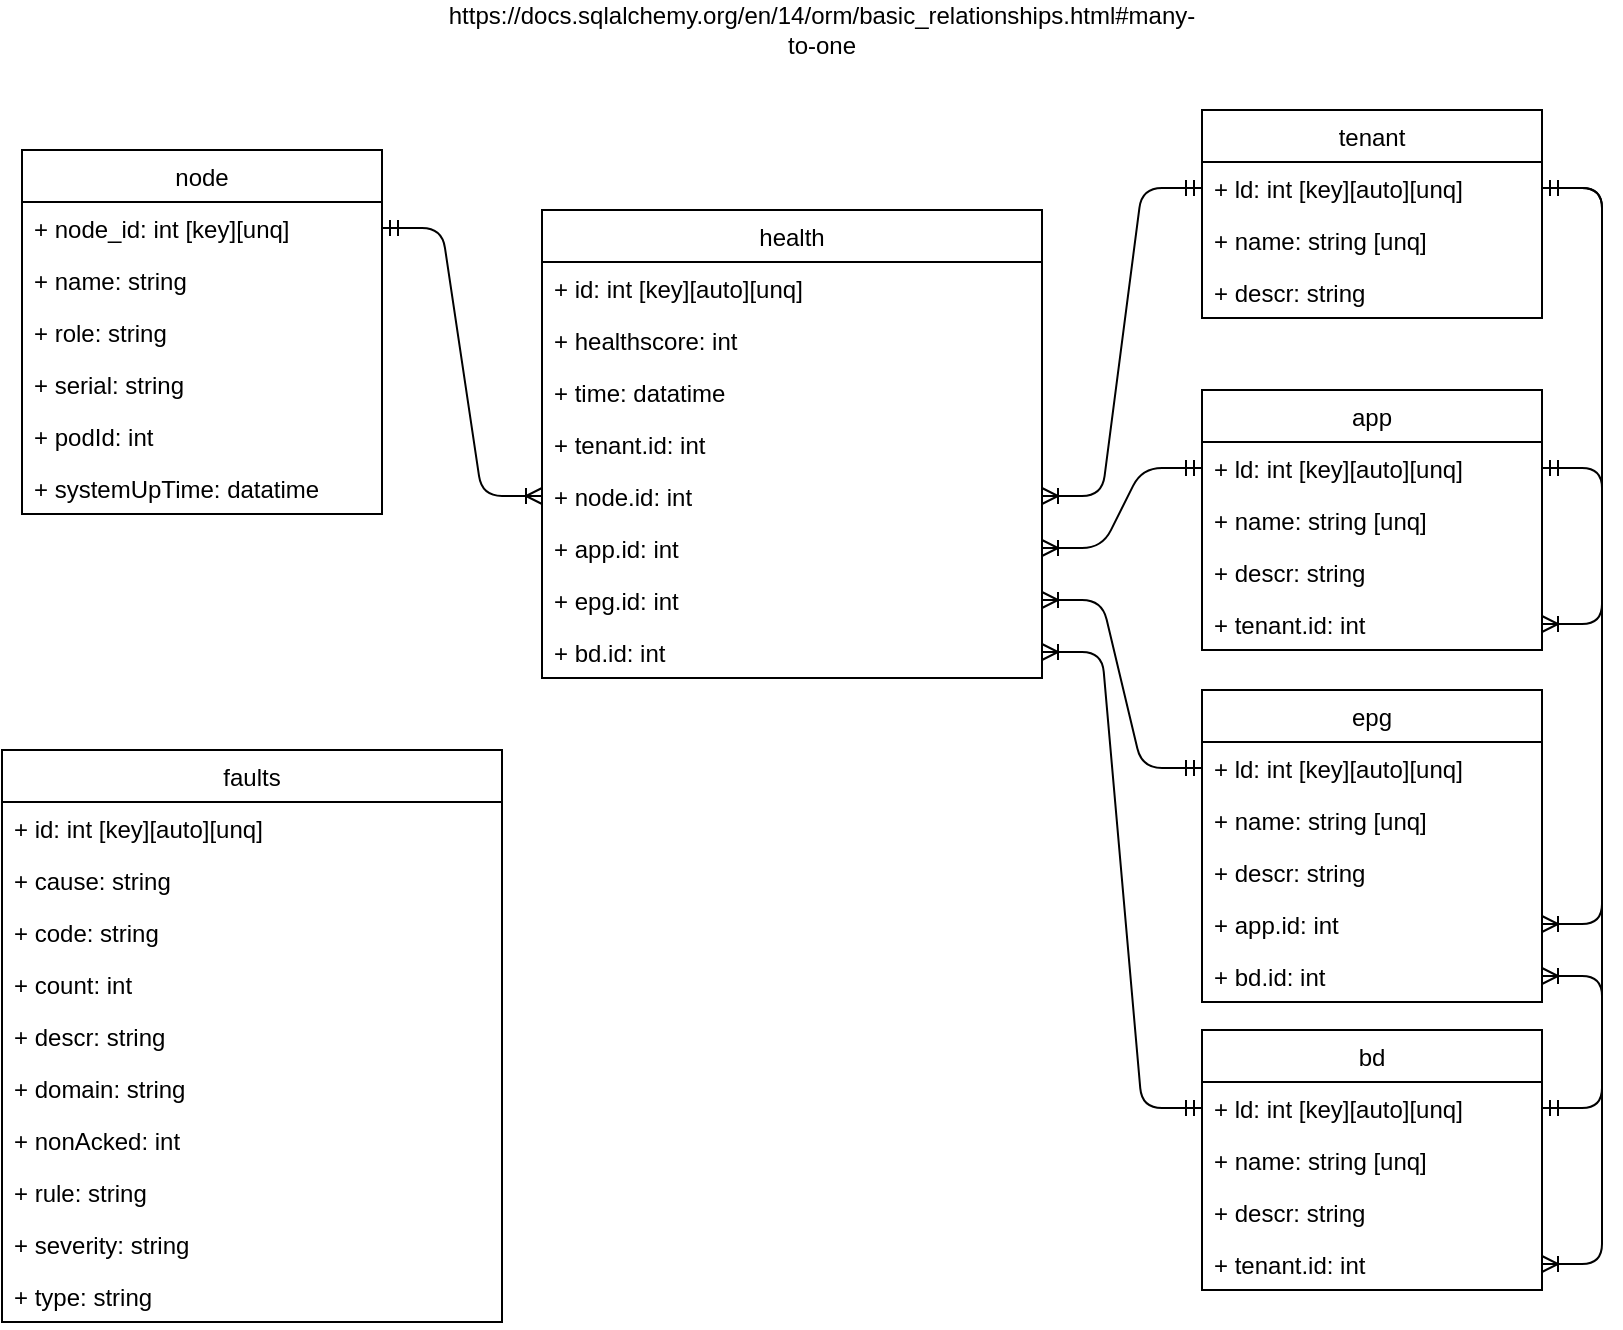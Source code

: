 <mxfile version="14.1.8" type="device" pages="2"><diagram id="C5RBs43oDa-KdzZeNtuy" name="Page-1"><mxGraphModel dx="1422" dy="811" grid="1" gridSize="10" guides="1" tooltips="1" connect="1" arrows="1" fold="1" page="1" pageScale="1" pageWidth="827" pageHeight="1169" math="0" shadow="0"><root><mxCell id="WIyWlLk6GJQsqaUBKTNV-0"/><mxCell id="WIyWlLk6GJQsqaUBKTNV-1" parent="WIyWlLk6GJQsqaUBKTNV-0"/><mxCell id="ddPzQo8KcSWWM5uwBzxw-0" value="tenant" style="swimlane;fontStyle=0;childLayout=stackLayout;horizontal=1;startSize=26;fillColor=none;horizontalStack=0;resizeParent=1;resizeParentMax=0;resizeLast=0;collapsible=1;marginBottom=0;" parent="WIyWlLk6GJQsqaUBKTNV-1" vertex="1"><mxGeometry x="630" y="80" width="170" height="104" as="geometry"/></mxCell><mxCell id="ddPzQo8KcSWWM5uwBzxw-1" value="+ ld: int [key][auto][unq]" style="text;strokeColor=none;fillColor=none;align=left;verticalAlign=top;spacingLeft=4;spacingRight=4;overflow=hidden;rotatable=0;points=[[0,0.5],[1,0.5]];portConstraint=eastwest;" parent="ddPzQo8KcSWWM5uwBzxw-0" vertex="1"><mxGeometry y="26" width="170" height="26" as="geometry"/></mxCell><mxCell id="ddPzQo8KcSWWM5uwBzxw-2" value="+ name: string [unq]" style="text;strokeColor=none;fillColor=none;align=left;verticalAlign=top;spacingLeft=4;spacingRight=4;overflow=hidden;rotatable=0;points=[[0,0.5],[1,0.5]];portConstraint=eastwest;" parent="ddPzQo8KcSWWM5uwBzxw-0" vertex="1"><mxGeometry y="52" width="170" height="26" as="geometry"/></mxCell><mxCell id="ddPzQo8KcSWWM5uwBzxw-3" value="+ descr: string" style="text;strokeColor=none;fillColor=none;align=left;verticalAlign=top;spacingLeft=4;spacingRight=4;overflow=hidden;rotatable=0;points=[[0,0.5],[1,0.5]];portConstraint=eastwest;" parent="ddPzQo8KcSWWM5uwBzxw-0" vertex="1"><mxGeometry y="78" width="170" height="26" as="geometry"/></mxCell><mxCell id="F-f1zTko1xVjlr15sMWr-0" value="health" style="swimlane;fontStyle=0;childLayout=stackLayout;horizontal=1;startSize=26;fillColor=none;horizontalStack=0;resizeParent=1;resizeParentMax=0;resizeLast=0;collapsible=1;marginBottom=0;" parent="WIyWlLk6GJQsqaUBKTNV-1" vertex="1"><mxGeometry x="300" y="130" width="250" height="234" as="geometry"/></mxCell><mxCell id="F-f1zTko1xVjlr15sMWr-1" value="+ id: int [key][auto][unq]" style="text;strokeColor=none;fillColor=none;align=left;verticalAlign=top;spacingLeft=4;spacingRight=4;overflow=hidden;rotatable=0;points=[[0,0.5],[1,0.5]];portConstraint=eastwest;" parent="F-f1zTko1xVjlr15sMWr-0" vertex="1"><mxGeometry y="26" width="250" height="26" as="geometry"/></mxCell><mxCell id="F-f1zTko1xVjlr15sMWr-2" value="+ healthscore: int" style="text;strokeColor=none;fillColor=none;align=left;verticalAlign=top;spacingLeft=4;spacingRight=4;overflow=hidden;rotatable=0;points=[[0,0.5],[1,0.5]];portConstraint=eastwest;" parent="F-f1zTko1xVjlr15sMWr-0" vertex="1"><mxGeometry y="52" width="250" height="26" as="geometry"/></mxCell><mxCell id="F-f1zTko1xVjlr15sMWr-5" value="+ time: datatime" style="text;strokeColor=none;fillColor=none;align=left;verticalAlign=top;spacingLeft=4;spacingRight=4;overflow=hidden;rotatable=0;points=[[0,0.5],[1,0.5]];portConstraint=eastwest;" parent="F-f1zTko1xVjlr15sMWr-0" vertex="1"><mxGeometry y="78" width="250" height="26" as="geometry"/></mxCell><mxCell id="F-f1zTko1xVjlr15sMWr-4" value="+ tenant.id: int" style="text;strokeColor=none;fillColor=none;align=left;verticalAlign=top;spacingLeft=4;spacingRight=4;overflow=hidden;rotatable=0;points=[[0,0.5],[1,0.5]];portConstraint=eastwest;" parent="F-f1zTko1xVjlr15sMWr-0" vertex="1"><mxGeometry y="104" width="250" height="26" as="geometry"/></mxCell><mxCell id="F-f1zTko1xVjlr15sMWr-22" value="+ node.id: int" style="text;strokeColor=none;fillColor=none;align=left;verticalAlign=top;spacingLeft=4;spacingRight=4;overflow=hidden;rotatable=0;points=[[0,0.5],[1,0.5]];portConstraint=eastwest;" parent="F-f1zTko1xVjlr15sMWr-0" vertex="1"><mxGeometry y="130" width="250" height="26" as="geometry"/></mxCell><mxCell id="dQs2HiJpkfnPpJVC-9Py-6" value="+ app.id: int" style="text;strokeColor=none;fillColor=none;align=left;verticalAlign=top;spacingLeft=4;spacingRight=4;overflow=hidden;rotatable=0;points=[[0,0.5],[1,0.5]];portConstraint=eastwest;" parent="F-f1zTko1xVjlr15sMWr-0" vertex="1"><mxGeometry y="156" width="250" height="26" as="geometry"/></mxCell><mxCell id="dQs2HiJpkfnPpJVC-9Py-15" value="+ epg.id: int" style="text;strokeColor=none;fillColor=none;align=left;verticalAlign=top;spacingLeft=4;spacingRight=4;overflow=hidden;rotatable=0;points=[[0,0.5],[1,0.5]];portConstraint=eastwest;" parent="F-f1zTko1xVjlr15sMWr-0" vertex="1"><mxGeometry y="182" width="250" height="26" as="geometry"/></mxCell><mxCell id="dQs2HiJpkfnPpJVC-9Py-24" value="+ bd.id: int" style="text;strokeColor=none;fillColor=none;align=left;verticalAlign=top;spacingLeft=4;spacingRight=4;overflow=hidden;rotatable=0;points=[[0,0.5],[1,0.5]];portConstraint=eastwest;" parent="F-f1zTko1xVjlr15sMWr-0" vertex="1"><mxGeometry y="208" width="250" height="26" as="geometry"/></mxCell><mxCell id="F-f1zTko1xVjlr15sMWr-7" value="node" style="swimlane;fontStyle=0;childLayout=stackLayout;horizontal=1;startSize=26;fillColor=none;horizontalStack=0;resizeParent=1;resizeParentMax=0;resizeLast=0;collapsible=1;marginBottom=0;" parent="WIyWlLk6GJQsqaUBKTNV-1" vertex="1"><mxGeometry x="40" y="100" width="180" height="182" as="geometry"/></mxCell><mxCell id="F-f1zTko1xVjlr15sMWr-8" value="+ node_id: int [key][unq]" style="text;strokeColor=none;fillColor=none;align=left;verticalAlign=top;spacingLeft=4;spacingRight=4;overflow=hidden;rotatable=0;points=[[0,0.5],[1,0.5]];portConstraint=eastwest;" parent="F-f1zTko1xVjlr15sMWr-7" vertex="1"><mxGeometry y="26" width="180" height="26" as="geometry"/></mxCell><mxCell id="F-f1zTko1xVjlr15sMWr-9" value="+ name: string" style="text;strokeColor=none;fillColor=none;align=left;verticalAlign=top;spacingLeft=4;spacingRight=4;overflow=hidden;rotatable=0;points=[[0,0.5],[1,0.5]];portConstraint=eastwest;" parent="F-f1zTko1xVjlr15sMWr-7" vertex="1"><mxGeometry y="52" width="180" height="26" as="geometry"/></mxCell><mxCell id="F-f1zTko1xVjlr15sMWr-10" value="+ role: string" style="text;strokeColor=none;fillColor=none;align=left;verticalAlign=top;spacingLeft=4;spacingRight=4;overflow=hidden;rotatable=0;points=[[0,0.5],[1,0.5]];portConstraint=eastwest;" parent="F-f1zTko1xVjlr15sMWr-7" vertex="1"><mxGeometry y="78" width="180" height="26" as="geometry"/></mxCell><mxCell id="F-f1zTko1xVjlr15sMWr-13" value="+ serial: string" style="text;strokeColor=none;fillColor=none;align=left;verticalAlign=top;spacingLeft=4;spacingRight=4;overflow=hidden;rotatable=0;points=[[0,0.5],[1,0.5]];portConstraint=eastwest;" parent="F-f1zTko1xVjlr15sMWr-7" vertex="1"><mxGeometry y="104" width="180" height="26" as="geometry"/></mxCell><mxCell id="F-f1zTko1xVjlr15sMWr-16" value="+ podId: int" style="text;strokeColor=none;fillColor=none;align=left;verticalAlign=top;spacingLeft=4;spacingRight=4;overflow=hidden;rotatable=0;points=[[0,0.5],[1,0.5]];portConstraint=eastwest;" parent="F-f1zTko1xVjlr15sMWr-7" vertex="1"><mxGeometry y="130" width="180" height="26" as="geometry"/></mxCell><mxCell id="F-f1zTko1xVjlr15sMWr-14" value="+ systemUpTime: datatime" style="text;strokeColor=none;fillColor=none;align=left;verticalAlign=top;spacingLeft=4;spacingRight=4;overflow=hidden;rotatable=0;points=[[0,0.5],[1,0.5]];portConstraint=eastwest;" parent="F-f1zTko1xVjlr15sMWr-7" vertex="1"><mxGeometry y="156" width="180" height="26" as="geometry"/></mxCell><mxCell id="F-f1zTko1xVjlr15sMWr-19" value="" style="edgeStyle=entityRelationEdgeStyle;fontSize=12;html=1;endArrow=ERoneToMany;startArrow=ERmandOne;" parent="WIyWlLk6GJQsqaUBKTNV-1" source="F-f1zTko1xVjlr15sMWr-8" target="F-f1zTko1xVjlr15sMWr-22" edge="1"><mxGeometry width="100" height="100" relative="1" as="geometry"><mxPoint x="640" y="237.0" as="sourcePoint"/><mxPoint x="570" y="229" as="targetPoint"/></mxGeometry></mxCell><UserObject label="https://docs.sqlalchemy.org/en/14/orm/basic_relationships.html#many-to-one" link="https://docs.sqlalchemy.org/en/14/orm/basic_relationships.html#many-to-one" id="F-f1zTko1xVjlr15sMWr-21"><mxCell style="text;html=1;strokeColor=none;fillColor=none;align=center;verticalAlign=middle;whiteSpace=wrap;rounded=0;" parent="WIyWlLk6GJQsqaUBKTNV-1" vertex="1"><mxGeometry x="420" y="30" width="40" height="20" as="geometry"/></mxCell></UserObject><mxCell id="F-f1zTko1xVjlr15sMWr-23" value="" style="edgeStyle=entityRelationEdgeStyle;fontSize=12;html=1;endArrow=ERoneToMany;startArrow=ERmandOne;" parent="WIyWlLk6GJQsqaUBKTNV-1" source="ddPzQo8KcSWWM5uwBzxw-1" target="F-f1zTko1xVjlr15sMWr-22" edge="1"><mxGeometry width="100" height="100" relative="1" as="geometry"><mxPoint x="240.0" y="107.0" as="sourcePoint"/><mxPoint x="320" y="359" as="targetPoint"/></mxGeometry></mxCell><mxCell id="dQs2HiJpkfnPpJVC-9Py-0" value="app" style="swimlane;fontStyle=0;childLayout=stackLayout;horizontal=1;startSize=26;fillColor=none;horizontalStack=0;resizeParent=1;resizeParentMax=0;resizeLast=0;collapsible=1;marginBottom=0;" parent="WIyWlLk6GJQsqaUBKTNV-1" vertex="1"><mxGeometry x="630" y="220" width="170" height="130" as="geometry"/></mxCell><mxCell id="dQs2HiJpkfnPpJVC-9Py-1" value="+ ld: int [key][auto][unq]" style="text;strokeColor=none;fillColor=none;align=left;verticalAlign=top;spacingLeft=4;spacingRight=4;overflow=hidden;rotatable=0;points=[[0,0.5],[1,0.5]];portConstraint=eastwest;" parent="dQs2HiJpkfnPpJVC-9Py-0" vertex="1"><mxGeometry y="26" width="170" height="26" as="geometry"/></mxCell><mxCell id="dQs2HiJpkfnPpJVC-9Py-2" value="+ name: string [unq]" style="text;strokeColor=none;fillColor=none;align=left;verticalAlign=top;spacingLeft=4;spacingRight=4;overflow=hidden;rotatable=0;points=[[0,0.5],[1,0.5]];portConstraint=eastwest;" parent="dQs2HiJpkfnPpJVC-9Py-0" vertex="1"><mxGeometry y="52" width="170" height="26" as="geometry"/></mxCell><mxCell id="dQs2HiJpkfnPpJVC-9Py-3" value="+ descr: string" style="text;strokeColor=none;fillColor=none;align=left;verticalAlign=top;spacingLeft=4;spacingRight=4;overflow=hidden;rotatable=0;points=[[0,0.5],[1,0.5]];portConstraint=eastwest;" parent="dQs2HiJpkfnPpJVC-9Py-0" vertex="1"><mxGeometry y="78" width="170" height="26" as="geometry"/></mxCell><mxCell id="dQs2HiJpkfnPpJVC-9Py-4" value="+ tenant.id: int" style="text;strokeColor=none;fillColor=none;align=left;verticalAlign=top;spacingLeft=4;spacingRight=4;overflow=hidden;rotatable=0;points=[[0,0.5],[1,0.5]];portConstraint=eastwest;" parent="dQs2HiJpkfnPpJVC-9Py-0" vertex="1"><mxGeometry y="104" width="170" height="26" as="geometry"/></mxCell><mxCell id="dQs2HiJpkfnPpJVC-9Py-5" value="" style="edgeStyle=entityRelationEdgeStyle;fontSize=12;html=1;endArrow=ERoneToMany;startArrow=ERmandOne;" parent="WIyWlLk6GJQsqaUBKTNV-1" source="ddPzQo8KcSWWM5uwBzxw-1" target="dQs2HiJpkfnPpJVC-9Py-4" edge="1"><mxGeometry width="100" height="100" relative="1" as="geometry"><mxPoint x="640" y="149" as="sourcePoint"/><mxPoint x="560" y="283" as="targetPoint"/></mxGeometry></mxCell><mxCell id="dQs2HiJpkfnPpJVC-9Py-7" value="epg" style="swimlane;fontStyle=0;childLayout=stackLayout;horizontal=1;startSize=26;fillColor=none;horizontalStack=0;resizeParent=1;resizeParentMax=0;resizeLast=0;collapsible=1;marginBottom=0;" parent="WIyWlLk6GJQsqaUBKTNV-1" vertex="1"><mxGeometry x="630" y="370" width="170" height="156" as="geometry"/></mxCell><mxCell id="dQs2HiJpkfnPpJVC-9Py-8" value="+ ld: int [key][auto][unq]" style="text;strokeColor=none;fillColor=none;align=left;verticalAlign=top;spacingLeft=4;spacingRight=4;overflow=hidden;rotatable=0;points=[[0,0.5],[1,0.5]];portConstraint=eastwest;" parent="dQs2HiJpkfnPpJVC-9Py-7" vertex="1"><mxGeometry y="26" width="170" height="26" as="geometry"/></mxCell><mxCell id="dQs2HiJpkfnPpJVC-9Py-9" value="+ name: string [unq]" style="text;strokeColor=none;fillColor=none;align=left;verticalAlign=top;spacingLeft=4;spacingRight=4;overflow=hidden;rotatable=0;points=[[0,0.5],[1,0.5]];portConstraint=eastwest;" parent="dQs2HiJpkfnPpJVC-9Py-7" vertex="1"><mxGeometry y="52" width="170" height="26" as="geometry"/></mxCell><mxCell id="dQs2HiJpkfnPpJVC-9Py-10" value="+ descr: string" style="text;strokeColor=none;fillColor=none;align=left;verticalAlign=top;spacingLeft=4;spacingRight=4;overflow=hidden;rotatable=0;points=[[0,0.5],[1,0.5]];portConstraint=eastwest;" parent="dQs2HiJpkfnPpJVC-9Py-7" vertex="1"><mxGeometry y="78" width="170" height="26" as="geometry"/></mxCell><mxCell id="dQs2HiJpkfnPpJVC-9Py-11" value="+ app.id: int" style="text;strokeColor=none;fillColor=none;align=left;verticalAlign=top;spacingLeft=4;spacingRight=4;overflow=hidden;rotatable=0;points=[[0,0.5],[1,0.5]];portConstraint=eastwest;" parent="dQs2HiJpkfnPpJVC-9Py-7" vertex="1"><mxGeometry y="104" width="170" height="26" as="geometry"/></mxCell><mxCell id="dQs2HiJpkfnPpJVC-9Py-22" value="+ bd.id: int" style="text;strokeColor=none;fillColor=none;align=left;verticalAlign=top;spacingLeft=4;spacingRight=4;overflow=hidden;rotatable=0;points=[[0,0.5],[1,0.5]];portConstraint=eastwest;" parent="dQs2HiJpkfnPpJVC-9Py-7" vertex="1"><mxGeometry y="130" width="170" height="26" as="geometry"/></mxCell><mxCell id="dQs2HiJpkfnPpJVC-9Py-12" value="" style="edgeStyle=entityRelationEdgeStyle;fontSize=12;html=1;endArrow=ERoneToMany;startArrow=ERmandOne;" parent="WIyWlLk6GJQsqaUBKTNV-1" source="dQs2HiJpkfnPpJVC-9Py-1" target="dQs2HiJpkfnPpJVC-9Py-6" edge="1"><mxGeometry width="100" height="100" relative="1" as="geometry"><mxPoint x="640" y="149" as="sourcePoint"/><mxPoint x="560" y="283" as="targetPoint"/></mxGeometry></mxCell><mxCell id="dQs2HiJpkfnPpJVC-9Py-13" value="" style="edgeStyle=entityRelationEdgeStyle;fontSize=12;html=1;endArrow=ERoneToMany;startArrow=ERmandOne;" parent="WIyWlLk6GJQsqaUBKTNV-1" source="dQs2HiJpkfnPpJVC-9Py-1" target="dQs2HiJpkfnPpJVC-9Py-11" edge="1"><mxGeometry width="100" height="100" relative="1" as="geometry"><mxPoint x="650" y="159" as="sourcePoint"/><mxPoint x="570" y="293" as="targetPoint"/></mxGeometry></mxCell><mxCell id="dQs2HiJpkfnPpJVC-9Py-16" value="" style="edgeStyle=entityRelationEdgeStyle;fontSize=12;html=1;endArrow=ERoneToMany;startArrow=ERmandOne;" parent="WIyWlLk6GJQsqaUBKTNV-1" source="dQs2HiJpkfnPpJVC-9Py-8" target="dQs2HiJpkfnPpJVC-9Py-15" edge="1"><mxGeometry width="100" height="100" relative="1" as="geometry"><mxPoint x="640" y="339" as="sourcePoint"/><mxPoint x="560" y="309" as="targetPoint"/></mxGeometry></mxCell><mxCell id="dQs2HiJpkfnPpJVC-9Py-17" value="bd" style="swimlane;fontStyle=0;childLayout=stackLayout;horizontal=1;startSize=26;fillColor=none;horizontalStack=0;resizeParent=1;resizeParentMax=0;resizeLast=0;collapsible=1;marginBottom=0;" parent="WIyWlLk6GJQsqaUBKTNV-1" vertex="1"><mxGeometry x="630" y="540" width="170" height="130" as="geometry"/></mxCell><mxCell id="dQs2HiJpkfnPpJVC-9Py-18" value="+ ld: int [key][auto][unq]" style="text;strokeColor=none;fillColor=none;align=left;verticalAlign=top;spacingLeft=4;spacingRight=4;overflow=hidden;rotatable=0;points=[[0,0.5],[1,0.5]];portConstraint=eastwest;" parent="dQs2HiJpkfnPpJVC-9Py-17" vertex="1"><mxGeometry y="26" width="170" height="26" as="geometry"/></mxCell><mxCell id="dQs2HiJpkfnPpJVC-9Py-19" value="+ name: string [unq]" style="text;strokeColor=none;fillColor=none;align=left;verticalAlign=top;spacingLeft=4;spacingRight=4;overflow=hidden;rotatable=0;points=[[0,0.5],[1,0.5]];portConstraint=eastwest;" parent="dQs2HiJpkfnPpJVC-9Py-17" vertex="1"><mxGeometry y="52" width="170" height="26" as="geometry"/></mxCell><mxCell id="dQs2HiJpkfnPpJVC-9Py-20" value="+ descr: string" style="text;strokeColor=none;fillColor=none;align=left;verticalAlign=top;spacingLeft=4;spacingRight=4;overflow=hidden;rotatable=0;points=[[0,0.5],[1,0.5]];portConstraint=eastwest;" parent="dQs2HiJpkfnPpJVC-9Py-17" vertex="1"><mxGeometry y="78" width="170" height="26" as="geometry"/></mxCell><mxCell id="dQs2HiJpkfnPpJVC-9Py-26" value="+ tenant.id: int" style="text;strokeColor=none;fillColor=none;align=left;verticalAlign=top;spacingLeft=4;spacingRight=4;overflow=hidden;rotatable=0;points=[[0,0.5],[1,0.5]];portConstraint=eastwest;" parent="dQs2HiJpkfnPpJVC-9Py-17" vertex="1"><mxGeometry y="104" width="170" height="26" as="geometry"/></mxCell><mxCell id="dQs2HiJpkfnPpJVC-9Py-23" value="" style="edgeStyle=entityRelationEdgeStyle;fontSize=12;html=1;endArrow=ERoneToMany;startArrow=ERmandOne;" parent="WIyWlLk6GJQsqaUBKTNV-1" source="dQs2HiJpkfnPpJVC-9Py-18" target="dQs2HiJpkfnPpJVC-9Py-22" edge="1"><mxGeometry width="100" height="100" relative="1" as="geometry"><mxPoint x="830" y="590" as="sourcePoint"/><mxPoint x="560" y="335" as="targetPoint"/></mxGeometry></mxCell><mxCell id="dQs2HiJpkfnPpJVC-9Py-25" value="" style="edgeStyle=entityRelationEdgeStyle;fontSize=12;html=1;endArrow=ERoneToMany;startArrow=ERmandOne;" parent="WIyWlLk6GJQsqaUBKTNV-1" source="dQs2HiJpkfnPpJVC-9Py-18" target="dQs2HiJpkfnPpJVC-9Py-24" edge="1"><mxGeometry width="100" height="100" relative="1" as="geometry"><mxPoint x="640" y="419" as="sourcePoint"/><mxPoint x="560" y="335" as="targetPoint"/></mxGeometry></mxCell><mxCell id="dQs2HiJpkfnPpJVC-9Py-27" value="" style="edgeStyle=entityRelationEdgeStyle;fontSize=12;html=1;endArrow=ERoneToMany;startArrow=ERmandOne;" parent="WIyWlLk6GJQsqaUBKTNV-1" source="ddPzQo8KcSWWM5uwBzxw-1" target="dQs2HiJpkfnPpJVC-9Py-26" edge="1"><mxGeometry width="100" height="100" relative="1" as="geometry"><mxPoint x="810" y="149" as="sourcePoint"/><mxPoint x="810" y="347" as="targetPoint"/></mxGeometry></mxCell><mxCell id="YKez30mUnWBPjzIg440O-0" value="faults" style="swimlane;fontStyle=0;childLayout=stackLayout;horizontal=1;startSize=26;fillColor=none;horizontalStack=0;resizeParent=1;resizeParentMax=0;resizeLast=0;collapsible=1;marginBottom=0;" vertex="1" parent="WIyWlLk6GJQsqaUBKTNV-1"><mxGeometry x="30" y="400" width="250" height="286" as="geometry"/></mxCell><mxCell id="YKez30mUnWBPjzIg440O-1" value="+ id: int [key][auto][unq]" style="text;strokeColor=none;fillColor=none;align=left;verticalAlign=top;spacingLeft=4;spacingRight=4;overflow=hidden;rotatable=0;points=[[0,0.5],[1,0.5]];portConstraint=eastwest;" vertex="1" parent="YKez30mUnWBPjzIg440O-0"><mxGeometry y="26" width="250" height="26" as="geometry"/></mxCell><mxCell id="YKez30mUnWBPjzIg440O-6" value="+ cause: string" style="text;strokeColor=none;fillColor=none;align=left;verticalAlign=top;spacingLeft=4;spacingRight=4;overflow=hidden;rotatable=0;points=[[0,0.5],[1,0.5]];portConstraint=eastwest;" vertex="1" parent="YKez30mUnWBPjzIg440O-0"><mxGeometry y="52" width="250" height="26" as="geometry"/></mxCell><mxCell id="YKez30mUnWBPjzIg440O-9" value="+ code: string" style="text;strokeColor=none;fillColor=none;align=left;verticalAlign=top;spacingLeft=4;spacingRight=4;overflow=hidden;rotatable=0;points=[[0,0.5],[1,0.5]];portConstraint=eastwest;" vertex="1" parent="YKez30mUnWBPjzIg440O-0"><mxGeometry y="78" width="250" height="26" as="geometry"/></mxCell><mxCell id="YKez30mUnWBPjzIg440O-10" value="+ count: int" style="text;strokeColor=none;fillColor=none;align=left;verticalAlign=top;spacingLeft=4;spacingRight=4;overflow=hidden;rotatable=0;points=[[0,0.5],[1,0.5]];portConstraint=eastwest;" vertex="1" parent="YKez30mUnWBPjzIg440O-0"><mxGeometry y="104" width="250" height="26" as="geometry"/></mxCell><mxCell id="YKez30mUnWBPjzIg440O-11" value="+ descr: string" style="text;strokeColor=none;fillColor=none;align=left;verticalAlign=top;spacingLeft=4;spacingRight=4;overflow=hidden;rotatable=0;points=[[0,0.5],[1,0.5]];portConstraint=eastwest;" vertex="1" parent="YKez30mUnWBPjzIg440O-0"><mxGeometry y="130" width="250" height="26" as="geometry"/></mxCell><mxCell id="YKez30mUnWBPjzIg440O-12" value="+ domain: string" style="text;strokeColor=none;fillColor=none;align=left;verticalAlign=top;spacingLeft=4;spacingRight=4;overflow=hidden;rotatable=0;points=[[0,0.5],[1,0.5]];portConstraint=eastwest;" vertex="1" parent="YKez30mUnWBPjzIg440O-0"><mxGeometry y="156" width="250" height="26" as="geometry"/></mxCell><mxCell id="YKez30mUnWBPjzIg440O-13" value="+ nonAcked: int" style="text;strokeColor=none;fillColor=none;align=left;verticalAlign=top;spacingLeft=4;spacingRight=4;overflow=hidden;rotatable=0;points=[[0,0.5],[1,0.5]];portConstraint=eastwest;" vertex="1" parent="YKez30mUnWBPjzIg440O-0"><mxGeometry y="182" width="250" height="26" as="geometry"/></mxCell><mxCell id="YKez30mUnWBPjzIg440O-14" value="+ rule: string" style="text;strokeColor=none;fillColor=none;align=left;verticalAlign=top;spacingLeft=4;spacingRight=4;overflow=hidden;rotatable=0;points=[[0,0.5],[1,0.5]];portConstraint=eastwest;" vertex="1" parent="YKez30mUnWBPjzIg440O-0"><mxGeometry y="208" width="250" height="26" as="geometry"/></mxCell><mxCell id="YKez30mUnWBPjzIg440O-15" value="+ severity: string" style="text;strokeColor=none;fillColor=none;align=left;verticalAlign=top;spacingLeft=4;spacingRight=4;overflow=hidden;rotatable=0;points=[[0,0.5],[1,0.5]];portConstraint=eastwest;" vertex="1" parent="YKez30mUnWBPjzIg440O-0"><mxGeometry y="234" width="250" height="26" as="geometry"/></mxCell><mxCell id="YKez30mUnWBPjzIg440O-16" value="+ type: string" style="text;strokeColor=none;fillColor=none;align=left;verticalAlign=top;spacingLeft=4;spacingRight=4;overflow=hidden;rotatable=0;points=[[0,0.5],[1,0.5]];portConstraint=eastwest;" vertex="1" parent="YKez30mUnWBPjzIg440O-0"><mxGeometry y="260" width="250" height="26" as="geometry"/></mxCell></root></mxGraphModel></diagram><diagram id="mFvke2iooPdrAKomNbjx" name="Strona-2"><mxGraphModel dx="1422" dy="811" grid="1" gridSize="10" guides="1" tooltips="1" connect="1" arrows="1" fold="1" page="1" pageScale="1" pageWidth="827" pageHeight="1169" math="0" shadow="0"><root><mxCell id="MEU5Pm1MEcLmOFpffqCO-0"/><mxCell id="MEU5Pm1MEcLmOFpffqCO-1" parent="MEU5Pm1MEcLmOFpffqCO-0"/></root></mxGraphModel></diagram></mxfile>